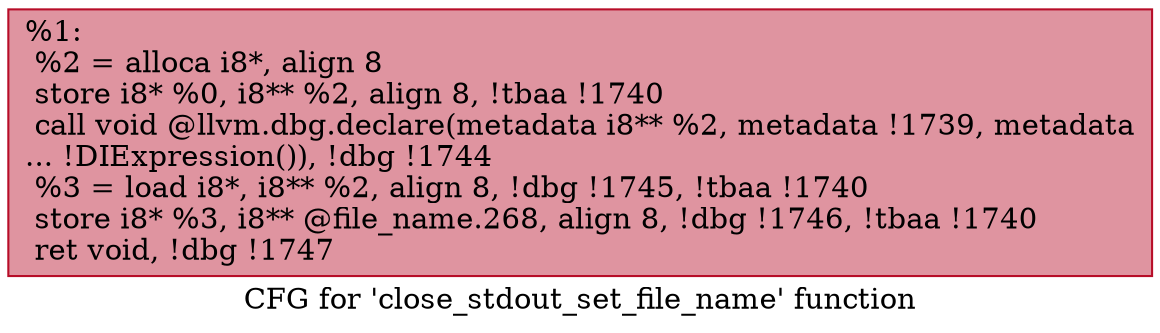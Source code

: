 digraph "CFG for 'close_stdout_set_file_name' function" {
	label="CFG for 'close_stdout_set_file_name' function";

	Node0x19322c0 [shape=record,color="#b70d28ff", style=filled, fillcolor="#b70d2870",label="{%1:\l  %2 = alloca i8*, align 8\l  store i8* %0, i8** %2, align 8, !tbaa !1740\l  call void @llvm.dbg.declare(metadata i8** %2, metadata !1739, metadata\l... !DIExpression()), !dbg !1744\l  %3 = load i8*, i8** %2, align 8, !dbg !1745, !tbaa !1740\l  store i8* %3, i8** @file_name.268, align 8, !dbg !1746, !tbaa !1740\l  ret void, !dbg !1747\l}"];
}
